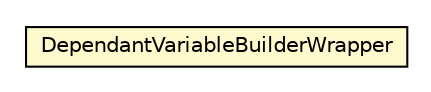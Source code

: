 #!/usr/local/bin/dot
#
# Class diagram 
# Generated by UMLGraph version 5.1 (http://www.umlgraph.org/)
#

digraph G {
	edge [fontname="Helvetica",fontsize=10,labelfontname="Helvetica",labelfontsize=10];
	node [fontname="Helvetica",fontsize=10,shape=plaintext];
	nodesep=0.25;
	ranksep=0.5;
	// org.androidtransfuse.gen.variableBuilder.InjectionBindingBuilder.DependencyBindingBuilder.DependantVariableBuilderWrapper
	c129414 [label=<<table title="org.androidtransfuse.gen.variableBuilder.InjectionBindingBuilder.DependencyBindingBuilder.DependantVariableBuilderWrapper" border="0" cellborder="1" cellspacing="0" cellpadding="2" port="p" bgcolor="lemonChiffon" href="./InjectionBindingBuilder.DependencyBindingBuilder.DependantVariableBuilderWrapper.html">
		<tr><td><table border="0" cellspacing="0" cellpadding="1">
<tr><td align="center" balign="center"> DependantVariableBuilderWrapper </td></tr>
		</table></td></tr>
		</table>>, fontname="Helvetica", fontcolor="black", fontsize=10.0];
}

